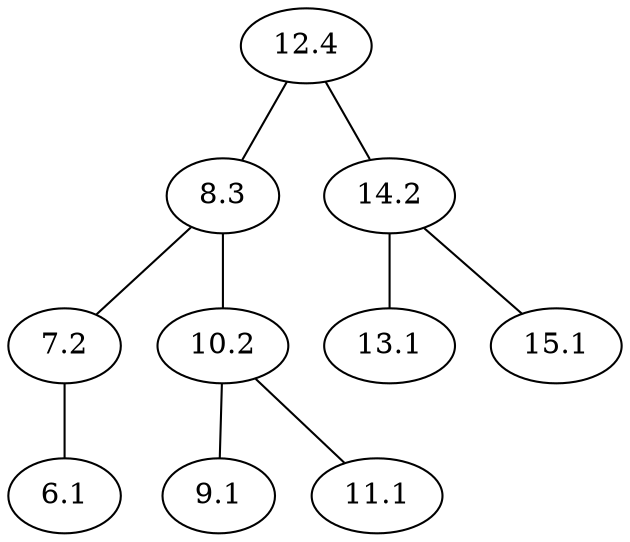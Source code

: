 graph{
	12.4 -- 8.3
	12.4 -- 14.2
	8.3 -- 7.2
	8.3 -- 10.2
	14.2 -- 13.1
	14.2 -- 15.1
	10.2 -- 9.1
	10.2 -- 11.1
	 7.2 -- 6.1
}
